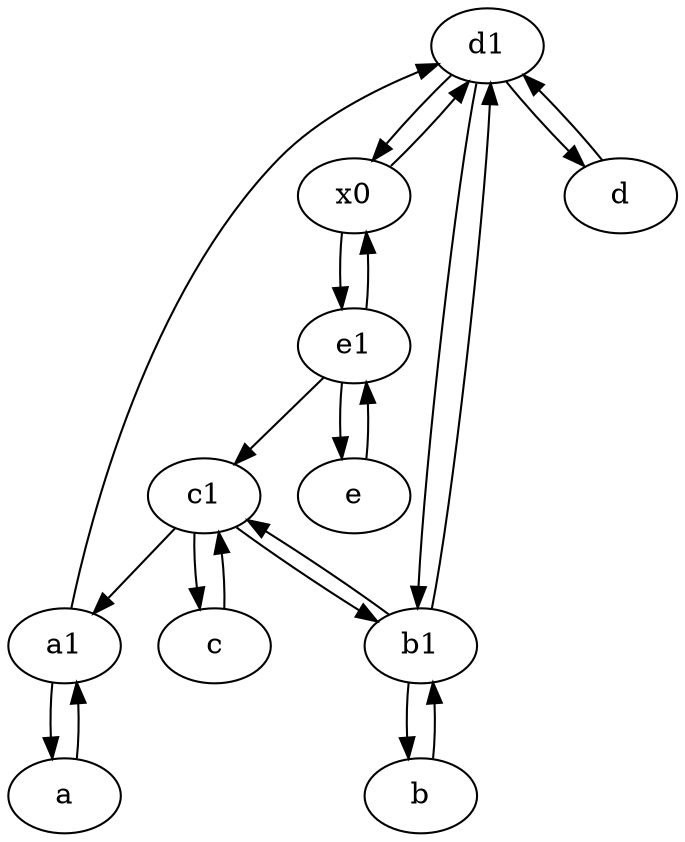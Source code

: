 digraph  {
	d1 [pos="25,30!"];
	a1 [pos="40,15!"];
	x0;
	a [pos="40,10!"];
	d [pos="20,30!"];
	e1 [pos="25,45!"];
	c1 [pos="30,15!"];
	b [pos="50,20!"];
	e [pos="30,50!"];
	b1 [pos="45,20!"];
	c [pos="20,10!"];
	c -> c1;
	a1 -> d1;
	e1 -> e;
	a -> a1;
	a1 -> a;
	d -> d1;
	b1 -> c1;
	d1 -> x0;
	e1 -> c1;
	b1 -> b;
	x0 -> e1;
	b -> b1;
	d1 -> d;
	c1 -> a1;
	c1 -> b1;
	e1 -> x0;
	x0 -> d1;
	c1 -> c;
	d1 -> b1;
	e -> e1;
	b1 -> d1;

	}